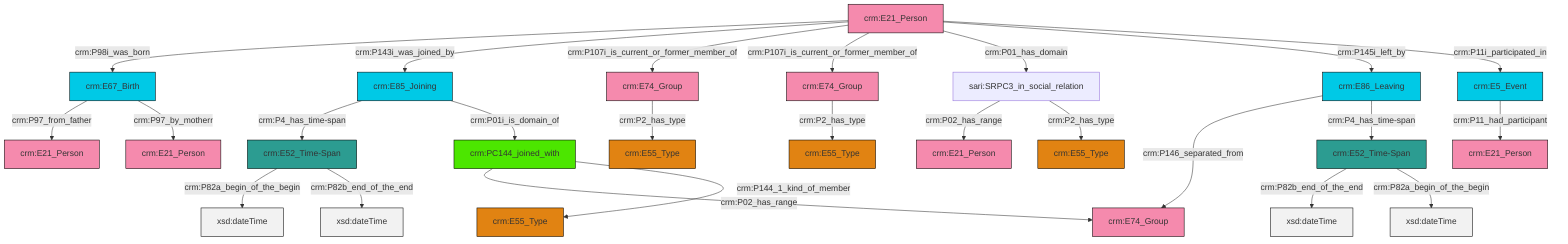 graph TD
classDef Literal fill:#f2f2f2,stroke:#000000;
classDef CRM_Entity fill:#FFFFFF,stroke:#000000;
classDef Temporal_Entity fill:#00C9E6, stroke:#000000;
classDef Type fill:#E18312, stroke:#000000;
classDef Time-Span fill:#2C9C91, stroke:#000000;
classDef Appellation fill:#FFEB7F, stroke:#000000;
classDef Place fill:#008836, stroke:#000000;
classDef Persistent_Item fill:#B266B2, stroke:#000000;
classDef Conceptual_Object fill:#FFD700, stroke:#000000;
classDef Physical_Thing fill:#D2B48C, stroke:#000000;
classDef Actor fill:#f58aad, stroke:#000000;
classDef PC_Classes fill:#4ce600, stroke:#000000;
classDef Multi fill:#cccccc,stroke:#000000;

0["crm:E67_Birth"]:::Temporal_Entity -->|crm:P97_from_father| 1["crm:E21_Person"]:::Actor
6["crm:E85_Joining"]:::Temporal_Entity -->|crm:P4_has_time-span| 7["crm:E52_Time-Span"]:::Time-Span
7["crm:E52_Time-Span"]:::Time-Span -->|crm:P82a_begin_of_the_begin| 8[xsd:dateTime]:::Literal
9["crm:E21_Person"]:::Actor -->|crm:P98i_was_born| 0["crm:E67_Birth"]:::Temporal_Entity
10["sari:SRPC3_in_social_relation"]:::Default -->|crm:P02_has_range| 11["crm:E21_Person"]:::Actor
16["crm:E5_Event"]:::Temporal_Entity -->|crm:P11_had_participant| 17["crm:E21_Person"]:::Actor
9["crm:E21_Person"]:::Actor -->|crm:P143i_was_joined_by| 6["crm:E85_Joining"]:::Temporal_Entity
24["crm:E86_Leaving"]:::Temporal_Entity -->|crm:P146_separated_from| 25["crm:E74_Group"]:::Actor
26["crm:E74_Group"]:::Actor -->|crm:P2_has_type| 4["crm:E55_Type"]:::Type
7["crm:E52_Time-Span"]:::Time-Span -->|crm:P82b_end_of_the_end| 27[xsd:dateTime]:::Literal
0["crm:E67_Birth"]:::Temporal_Entity -->|crm:P97_by_motherr| 30["crm:E21_Person"]:::Actor
9["crm:E21_Person"]:::Actor -->|crm:P107i_is_current_or_former_member_of| 14["crm:E74_Group"]:::Actor
9["crm:E21_Person"]:::Actor -->|crm:P107i_is_current_or_former_member_of| 26["crm:E74_Group"]:::Actor
33["crm:PC144_joined_with"]:::PC_Classes -->|crm:P02_has_range| 25["crm:E74_Group"]:::Actor
9["crm:E21_Person"]:::Actor -->|crm:P01_has_domain| 10["sari:SRPC3_in_social_relation"]:::Default
6["crm:E85_Joining"]:::Temporal_Entity -->|crm:P01i_is_domain_of| 33["crm:PC144_joined_with"]:::PC_Classes
33["crm:PC144_joined_with"]:::PC_Classes -->|crm:P144_1_kind_of_member| 2["crm:E55_Type"]:::Type
10["sari:SRPC3_in_social_relation"]:::Default -->|crm:P2_has_type| 39["crm:E55_Type"]:::Type
9["crm:E21_Person"]:::Actor -->|crm:P145i_left_by| 24["crm:E86_Leaving"]:::Temporal_Entity
18["crm:E52_Time-Span"]:::Time-Span -->|crm:P82b_end_of_the_end| 41[xsd:dateTime]:::Literal
14["crm:E74_Group"]:::Actor -->|crm:P2_has_type| 28["crm:E55_Type"]:::Type
9["crm:E21_Person"]:::Actor -->|crm:P11i_participated_in| 16["crm:E5_Event"]:::Temporal_Entity
18["crm:E52_Time-Span"]:::Time-Span -->|crm:P82a_begin_of_the_begin| 42[xsd:dateTime]:::Literal
24["crm:E86_Leaving"]:::Temporal_Entity -->|crm:P4_has_time-span| 18["crm:E52_Time-Span"]:::Time-Span